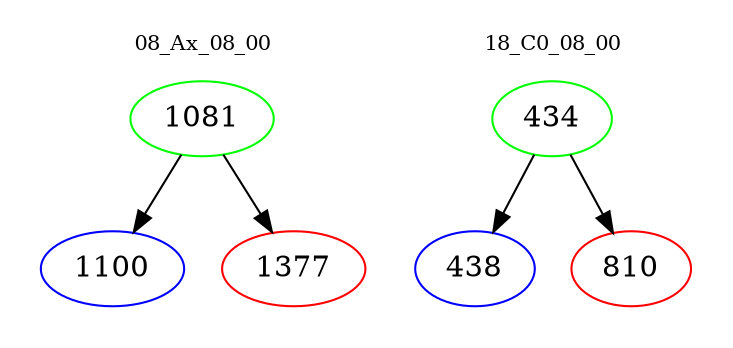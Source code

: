 digraph{
subgraph cluster_0 {
color = white
label = "08_Ax_08_00";
fontsize=10;
T0_1081 [label="1081", color="green"]
T0_1081 -> T0_1100 [color="black"]
T0_1100 [label="1100", color="blue"]
T0_1081 -> T0_1377 [color="black"]
T0_1377 [label="1377", color="red"]
}
subgraph cluster_1 {
color = white
label = "18_C0_08_00";
fontsize=10;
T1_434 [label="434", color="green"]
T1_434 -> T1_438 [color="black"]
T1_438 [label="438", color="blue"]
T1_434 -> T1_810 [color="black"]
T1_810 [label="810", color="red"]
}
}

